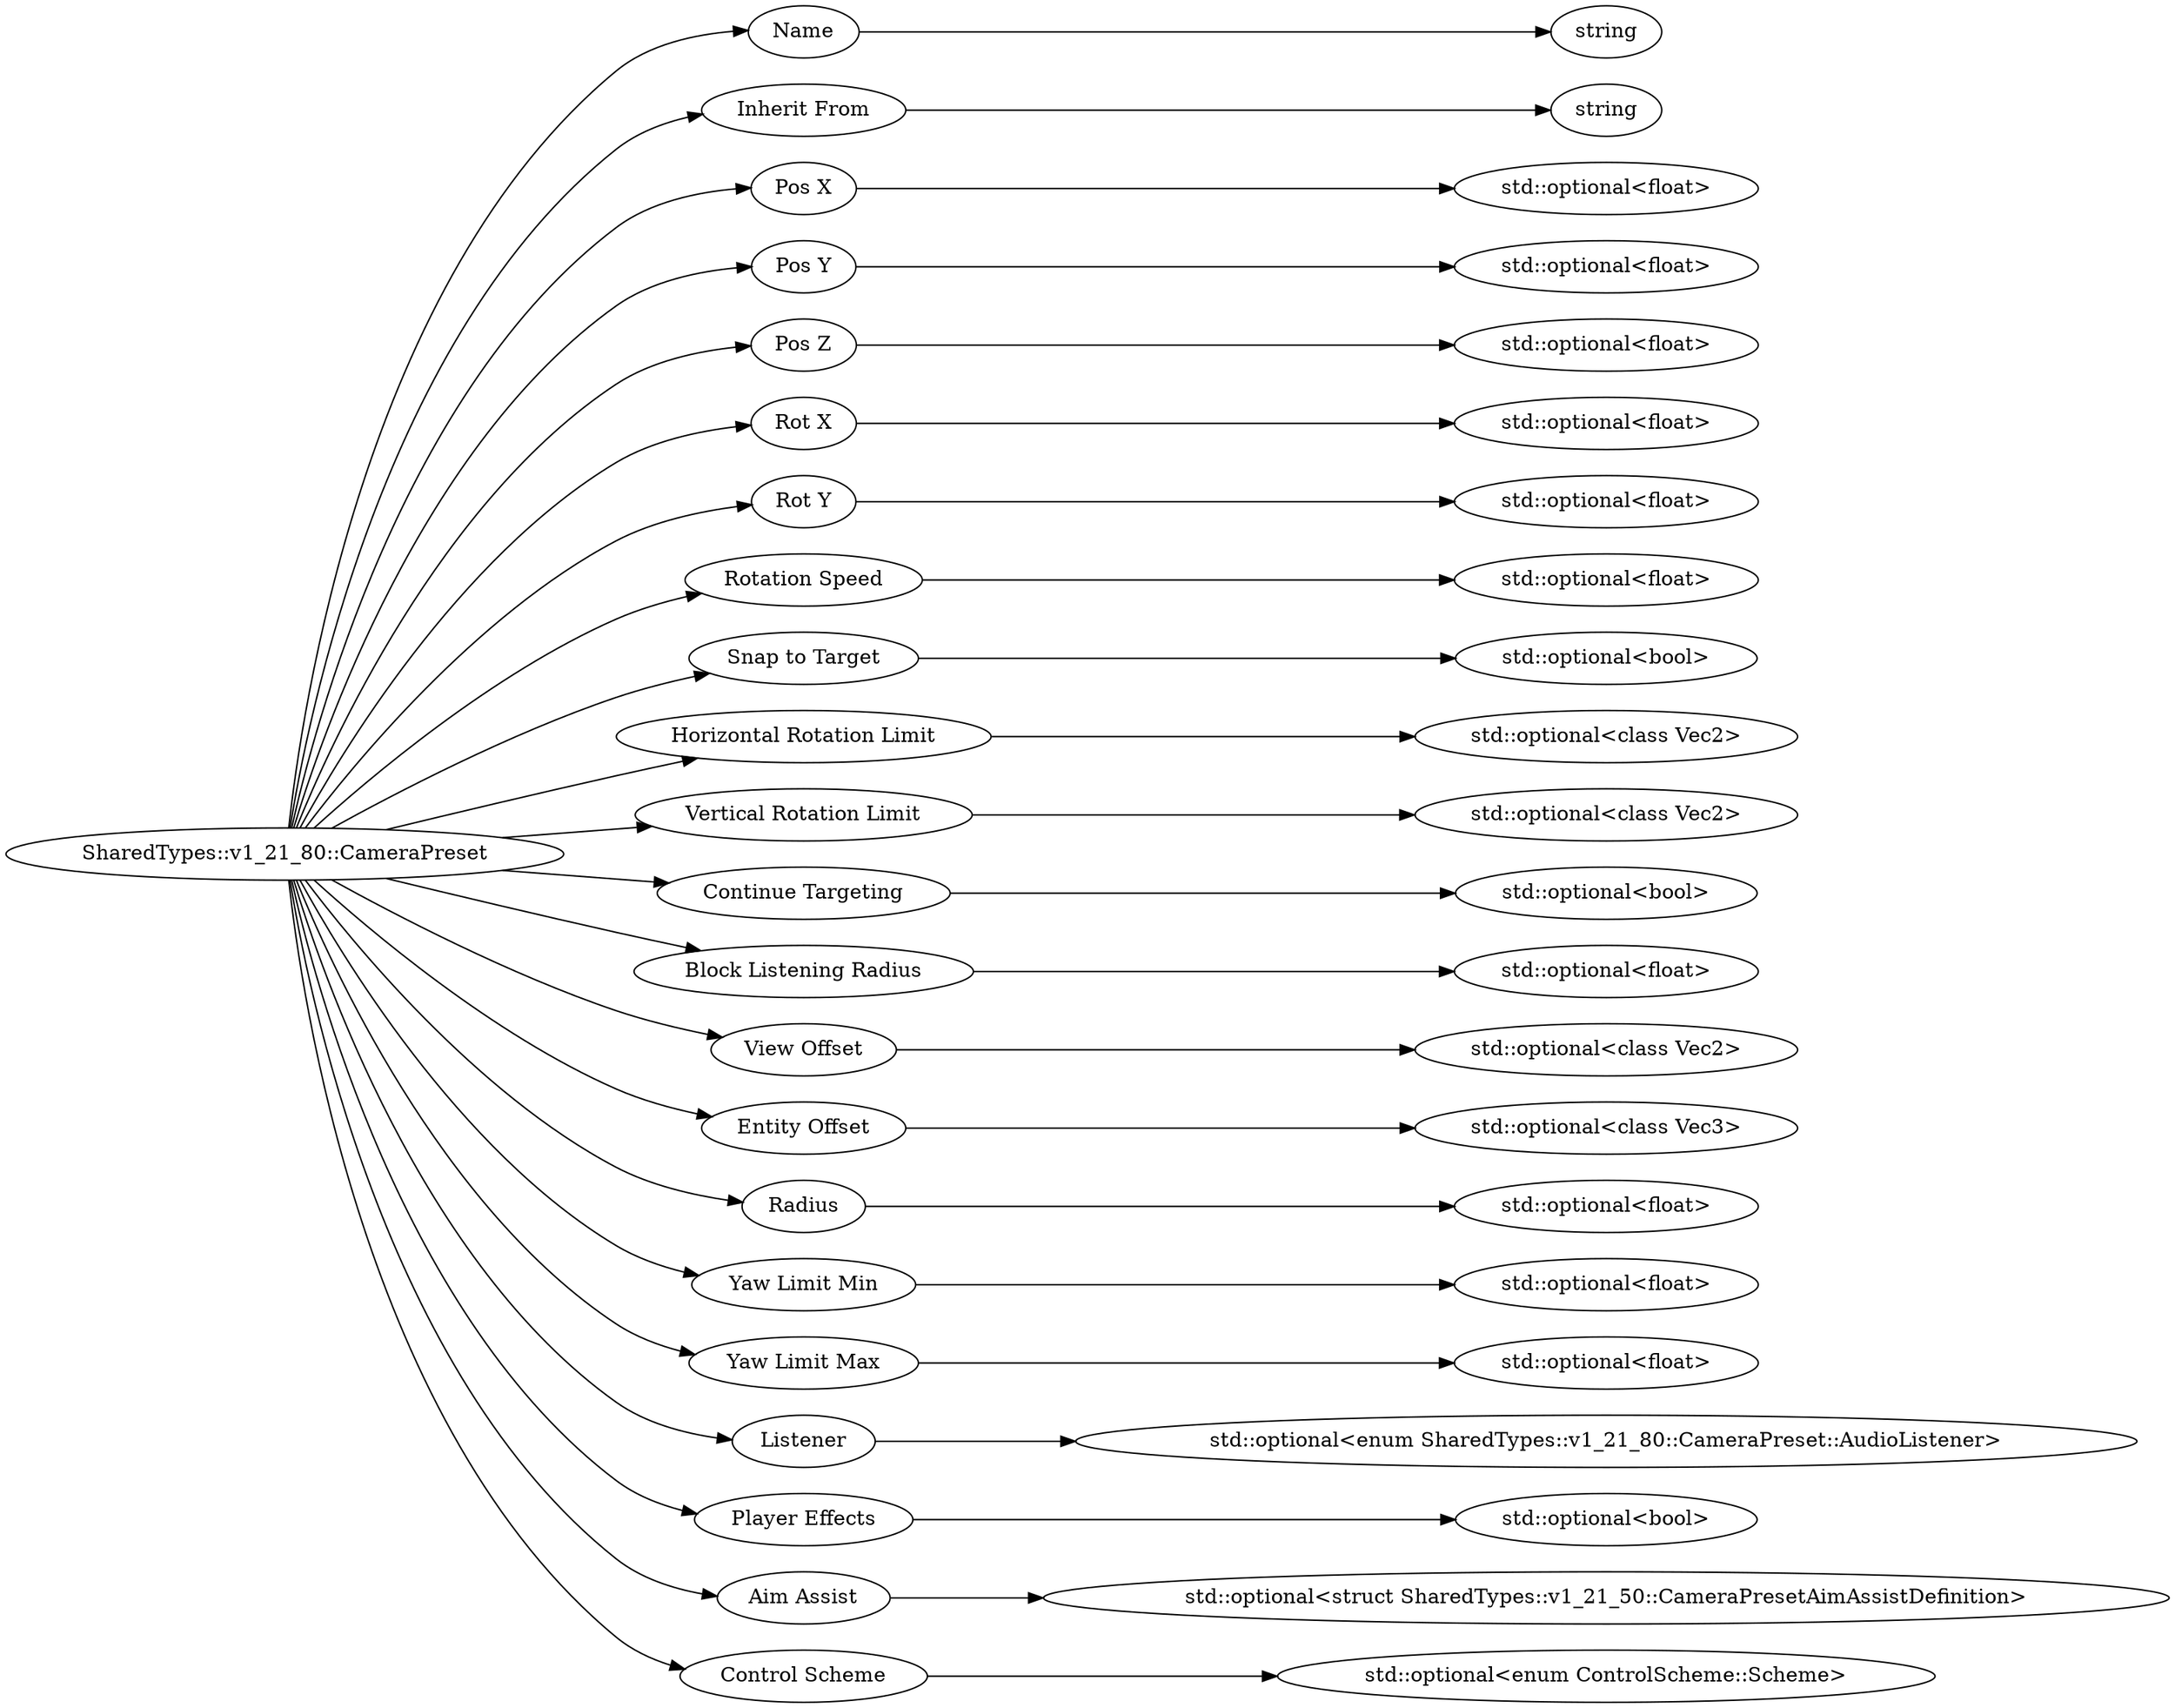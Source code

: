 digraph "SharedTypes::v1_21_80::CameraPreset" {
rankdir = LR
8
8 -> 9
9 -> 10
8 -> 11
11 -> 12
8 -> 13
13 -> 17
8 -> 18
18 -> 19
8 -> 20
20 -> 21
8 -> 22
22 -> 23
8 -> 24
24 -> 25
8 -> 26
26 -> 27
8 -> 28
28 -> 32
8 -> 33
33 -> 37
8 -> 38
38 -> 39
8 -> 40
40 -> 41
8 -> 42
42 -> 43
8 -> 44
44 -> 45
8 -> 46
46 -> 50
8 -> 51
51 -> 52
8 -> 53
53 -> 54
8 -> 55
55 -> 56
8 -> 57
57 -> 66
8 -> 67
67 -> 68
8 -> 69
69 -> 92
8 -> 93
93 -> 97

8 [label="SharedTypes::v1_21_80::CameraPreset",comment="name: \"SharedTypes::v1_21_80::CameraPreset\", typeName: \"\", id: 8, branchId: 0, recurseId: -1, attributes: 0, notes: \"\""];
9 [label="Name",comment="name: \"Name\", typeName: \"\", id: 9, branchId: 0, recurseId: -1, attributes: 0, notes: \"\""];
10 [label="string",comment="name: \"string\", typeName: \"\", id: 10, branchId: 0, recurseId: -1, attributes: 512, notes: \"\""];
11 [label="Inherit From",comment="name: \"Inherit From\", typeName: \"\", id: 11, branchId: 0, recurseId: -1, attributes: 0, notes: \"\""];
12 [label="string",comment="name: \"string\", typeName: \"\", id: 12, branchId: 0, recurseId: -1, attributes: 512, notes: \"\""];
13 [label="Pos X",comment="name: \"Pos X\", typeName: \"std::optional<float>\", id: 13, branchId: 0, recurseId: -1, attributes: 256, notes: \"\""];
17 [label="std::optional<float>",comment="name: \"std::optional<float>\", typeName: \"\", id: 17, branchId: 0, recurseId: -1, attributes: 512, notes: \"\""];
18 [label="Pos Y",comment="name: \"Pos Y\", typeName: \"std::optional<float>\", id: 18, branchId: 0, recurseId: -1, attributes: 256, notes: \"\""];
19 [label="std::optional<float>",comment="name: \"std::optional<float>\", typeName: \"\", id: 19, branchId: 0, recurseId: -1, attributes: 512, notes: \"\""];
20 [label="Pos Z",comment="name: \"Pos Z\", typeName: \"std::optional<float>\", id: 20, branchId: 0, recurseId: -1, attributes: 256, notes: \"\""];
21 [label="std::optional<float>",comment="name: \"std::optional<float>\", typeName: \"\", id: 21, branchId: 0, recurseId: -1, attributes: 512, notes: \"\""];
22 [label="Rot X",comment="name: \"Rot X\", typeName: \"std::optional<float>\", id: 22, branchId: 0, recurseId: -1, attributes: 256, notes: \"\""];
23 [label="std::optional<float>",comment="name: \"std::optional<float>\", typeName: \"\", id: 23, branchId: 0, recurseId: -1, attributes: 512, notes: \"\""];
24 [label="Rot Y",comment="name: \"Rot Y\", typeName: \"std::optional<float>\", id: 24, branchId: 0, recurseId: -1, attributes: 256, notes: \"\""];
25 [label="std::optional<float>",comment="name: \"std::optional<float>\", typeName: \"\", id: 25, branchId: 0, recurseId: -1, attributes: 512, notes: \"\""];
26 [label="Rotation Speed",comment="name: \"Rotation Speed\", typeName: \"std::optional<float>\", id: 26, branchId: 0, recurseId: -1, attributes: 256, notes: \"\""];
27 [label="std::optional<float>",comment="name: \"std::optional<float>\", typeName: \"\", id: 27, branchId: 0, recurseId: -1, attributes: 512, notes: \"\""];
28 [label="Snap to Target",comment="name: \"Snap to Target\", typeName: \"std::optional<bool>\", id: 28, branchId: 0, recurseId: -1, attributes: 256, notes: \"\""];
32 [label="std::optional<bool>",comment="name: \"std::optional<bool>\", typeName: \"\", id: 32, branchId: 0, recurseId: -1, attributes: 512, notes: \"\""];
33 [label="Horizontal Rotation Limit",comment="name: \"Horizontal Rotation Limit\", typeName: \"std::optional<class Vec2>\", id: 33, branchId: 0, recurseId: -1, attributes: 256, notes: \"\""];
37 [label="std::optional<class Vec2>",comment="name: \"std::optional<class Vec2>\", typeName: \"\", id: 37, branchId: 0, recurseId: -1, attributes: 512, notes: \"\""];
38 [label="Vertical Rotation Limit",comment="name: \"Vertical Rotation Limit\", typeName: \"std::optional<class Vec2>\", id: 38, branchId: 0, recurseId: -1, attributes: 256, notes: \"\""];
39 [label="std::optional<class Vec2>",comment="name: \"std::optional<class Vec2>\", typeName: \"\", id: 39, branchId: 0, recurseId: -1, attributes: 512, notes: \"\""];
40 [label="Continue Targeting",comment="name: \"Continue Targeting\", typeName: \"std::optional<bool>\", id: 40, branchId: 0, recurseId: -1, attributes: 256, notes: \"\""];
41 [label="std::optional<bool>",comment="name: \"std::optional<bool>\", typeName: \"\", id: 41, branchId: 0, recurseId: -1, attributes: 512, notes: \"\""];
42 [label="Block Listening Radius",comment="name: \"Block Listening Radius\", typeName: \"std::optional<float>\", id: 42, branchId: 0, recurseId: -1, attributes: 256, notes: \"\""];
43 [label="std::optional<float>",comment="name: \"std::optional<float>\", typeName: \"\", id: 43, branchId: 0, recurseId: -1, attributes: 512, notes: \"\""];
44 [label="View Offset",comment="name: \"View Offset\", typeName: \"std::optional<class Vec2>\", id: 44, branchId: 0, recurseId: -1, attributes: 256, notes: \"\""];
45 [label="std::optional<class Vec2>",comment="name: \"std::optional<class Vec2>\", typeName: \"\", id: 45, branchId: 0, recurseId: -1, attributes: 512, notes: \"\""];
46 [label="Entity Offset",comment="name: \"Entity Offset\", typeName: \"std::optional<class Vec3>\", id: 46, branchId: 0, recurseId: -1, attributes: 256, notes: \"Changing the camera's pivot point from the center of the entity\""];
50 [label="std::optional<class Vec3>",comment="name: \"std::optional<class Vec3>\", typeName: \"\", id: 50, branchId: 0, recurseId: -1, attributes: 512, notes: \"\""];
51 [label="Radius",comment="name: \"Radius\", typeName: \"std::optional<float>\", id: 51, branchId: 0, recurseId: -1, attributes: 256, notes: \"\""];
52 [label="std::optional<float>",comment="name: \"std::optional<float>\", typeName: \"\", id: 52, branchId: 0, recurseId: -1, attributes: 512, notes: \"\""];
53 [label="Yaw Limit Min",comment="name: \"Yaw Limit Min\", typeName: \"std::optional<float>\", id: 53, branchId: 0, recurseId: -1, attributes: 256, notes: \"\""];
54 [label="std::optional<float>",comment="name: \"std::optional<float>\", typeName: \"\", id: 54, branchId: 0, recurseId: -1, attributes: 512, notes: \"\""];
55 [label="Yaw Limit Max",comment="name: \"Yaw Limit Max\", typeName: \"std::optional<float>\", id: 55, branchId: 0, recurseId: -1, attributes: 256, notes: \"\""];
56 [label="std::optional<float>",comment="name: \"std::optional<float>\", typeName: \"\", id: 56, branchId: 0, recurseId: -1, attributes: 512, notes: \"\""];
57 [label="Listener",comment="name: \"Listener\", typeName: \"std::optional<enum SharedTypes::v1_21_80::CameraPreset::AudioListener>\", id: 57, branchId: 0, recurseId: -1, attributes: 256, notes: \"\""];
66 [label="std::optional<enum SharedTypes::v1_21_80::CameraPreset::AudioListener>",comment="name: \"std::optional<enum SharedTypes::v1_21_80::CameraPreset::AudioListener>\", typeName: \"\", id: 66, branchId: 0, recurseId: -1, attributes: 512, notes: \"\""];
67 [label="Player Effects",comment="name: \"Player Effects\", typeName: \"std::optional<bool>\", id: 67, branchId: 0, recurseId: -1, attributes: 256, notes: \"\""];
68 [label="std::optional<bool>",comment="name: \"std::optional<bool>\", typeName: \"\", id: 68, branchId: 0, recurseId: -1, attributes: 512, notes: \"\""];
69 [label="Aim Assist",comment="name: \"Aim Assist\", typeName: \"std::optional<struct SharedTypes::v1_21_50::CameraPresetAimAssistDefinition>\", id: 69, branchId: 0, recurseId: -1, attributes: 256, notes: \"\""];
92 [label="std::optional<struct SharedTypes::v1_21_50::CameraPresetAimAssistDefinition>",comment="name: \"std::optional<struct SharedTypes::v1_21_50::CameraPresetAimAssistDefinition>\", typeName: \"\", id: 92, branchId: 0, recurseId: -1, attributes: 512, notes: \"\""];
93 [label="Control Scheme",comment="name: \"Control Scheme\", typeName: \"std::optional<enum ControlScheme::Scheme>\", id: 93, branchId: 0, recurseId: -1, attributes: 256, notes: \"\""];
97 [label="std::optional<enum ControlScheme::Scheme>",comment="name: \"std::optional<enum ControlScheme::Scheme>\", typeName: \"\", id: 97, branchId: 0, recurseId: -1, attributes: 512, notes: \"\""];
{ rank = max;10;12;17;19;21;23;25;27;32;37;39;41;43;45;50;52;54;56;66;68;92;97}

}
